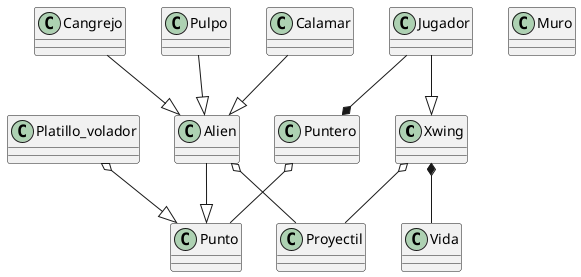 @startuml
class Xwing
class Alien 
class Proyectil
class Jugador
class Calamar
class Cangrejo
class Pulpo
class Platillo_volador
class Puntero 
class Vida
class Punto
class Muro

Jugador--|> Xwing
Xwing o-- Proyectil
Cangrejo--|>Alien
Pulpo--|>Alien
Calamar--|>Alien
Jugador--*Puntero
Alien o-- Proyectil
Puntero o-- Punto
Platillo_volador o--|> Punto
Alien--|>Punto
Xwing *--Vida

@enduml